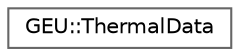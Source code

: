 digraph "Gráfico de jerarquía de clases"
{
 // LATEX_PDF_SIZE
  bgcolor="transparent";
  edge [fontname=Helvetica,fontsize=10,labelfontname=Helvetica,labelfontsize=10];
  node [fontname=Helvetica,fontsize=10,shape=box,height=0.2,width=0.4];
  rankdir="LR";
  Node0 [id="Node000000",label="GEU::ThermalData",height=0.2,width=0.4,color="grey40", fillcolor="white", style="filled",URL="$d4/d02/struct_g_e_u_1_1_thermal_data.html",tooltip=" "];
}

